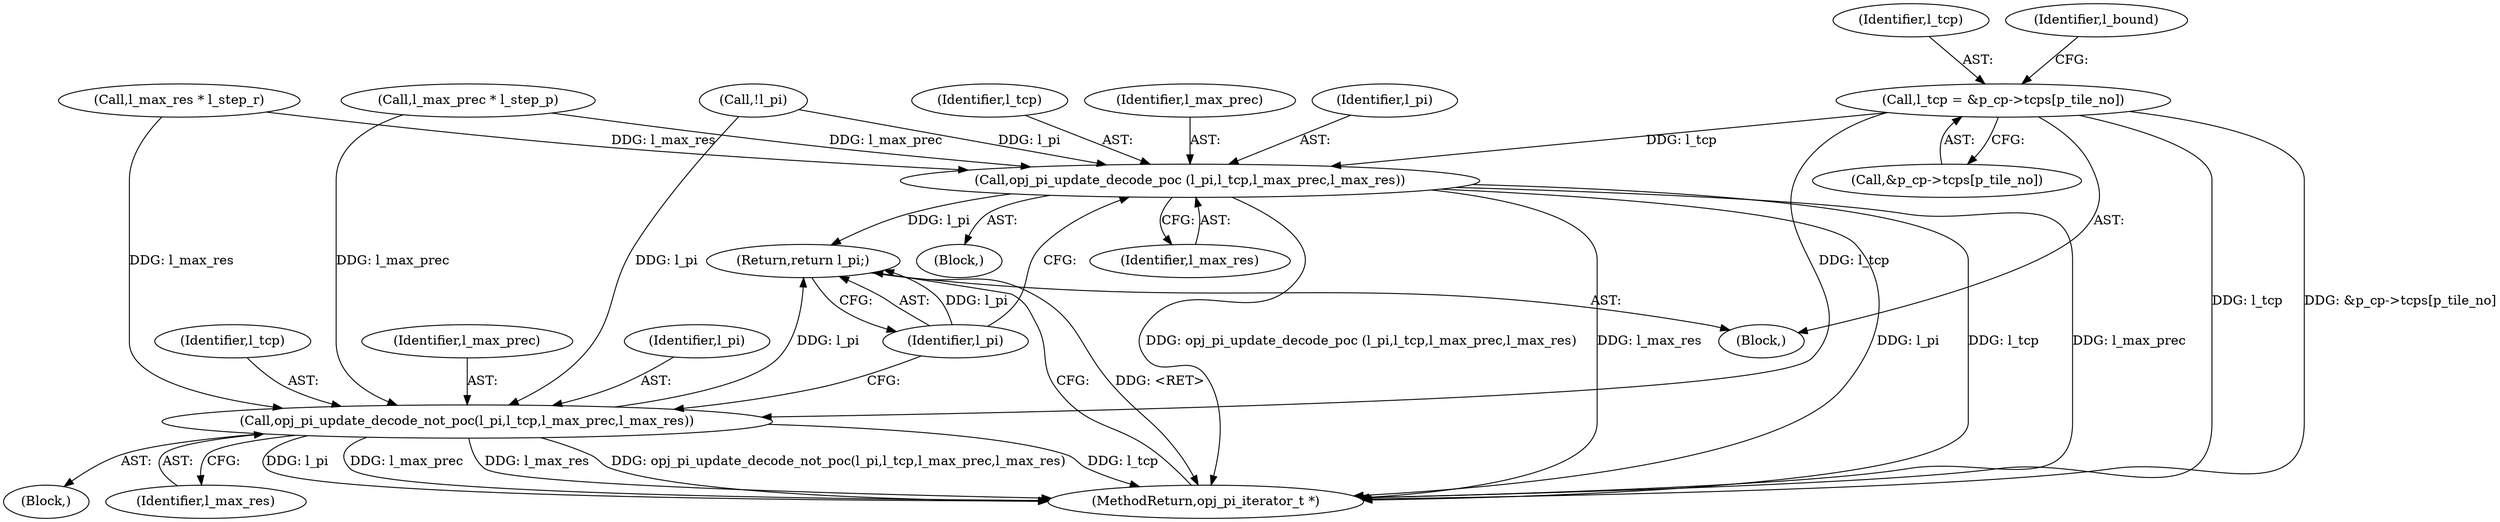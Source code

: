 digraph "0_openjpeg_ef01f18dfc6780b776d0674ed3e7415c6ef54d24@array" {
"1000193" [label="(Call,l_tcp = &p_cp->tcps[p_tile_no])"];
"1000701" [label="(Call,opj_pi_update_decode_poc (l_pi,l_tcp,l_max_prec,l_max_res))"];
"1000713" [label="(Return,return l_pi;)"];
"1000708" [label="(Call,opj_pi_update_decode_not_poc(l_pi,l_tcp,l_max_prec,l_max_res))"];
"1000195" [label="(Call,&p_cp->tcps[p_tile_no])"];
"1000194" [label="(Identifier,l_tcp)"];
"1000710" [label="(Identifier,l_tcp)"];
"1000705" [label="(Identifier,l_max_res)"];
"1000703" [label="(Identifier,l_tcp)"];
"1000704" [label="(Identifier,l_max_prec)"];
"1000316" [label="(Call,l_max_prec * l_step_p)"];
"1000708" [label="(Call,opj_pi_update_decode_not_poc(l_pi,l_tcp,l_max_prec,l_max_res))"];
"1000713" [label="(Return,return l_pi;)"];
"1000712" [label="(Identifier,l_max_res)"];
"1000258" [label="(Call,!l_pi)"];
"1000715" [label="(MethodReturn,opj_pi_iterator_t *)"];
"1000202" [label="(Identifier,l_bound)"];
"1000711" [label="(Identifier,l_max_prec)"];
"1000193" [label="(Call,l_tcp = &p_cp->tcps[p_tile_no])"];
"1000127" [label="(Block,)"];
"1000328" [label="(Call,l_max_res * l_step_r)"];
"1000701" [label="(Call,opj_pi_update_decode_poc (l_pi,l_tcp,l_max_prec,l_max_res))"];
"1000700" [label="(Block,)"];
"1000714" [label="(Identifier,l_pi)"];
"1000709" [label="(Identifier,l_pi)"];
"1000707" [label="(Block,)"];
"1000702" [label="(Identifier,l_pi)"];
"1000193" -> "1000127"  [label="AST: "];
"1000193" -> "1000195"  [label="CFG: "];
"1000194" -> "1000193"  [label="AST: "];
"1000195" -> "1000193"  [label="AST: "];
"1000202" -> "1000193"  [label="CFG: "];
"1000193" -> "1000715"  [label="DDG: l_tcp"];
"1000193" -> "1000715"  [label="DDG: &p_cp->tcps[p_tile_no]"];
"1000193" -> "1000701"  [label="DDG: l_tcp"];
"1000193" -> "1000708"  [label="DDG: l_tcp"];
"1000701" -> "1000700"  [label="AST: "];
"1000701" -> "1000705"  [label="CFG: "];
"1000702" -> "1000701"  [label="AST: "];
"1000703" -> "1000701"  [label="AST: "];
"1000704" -> "1000701"  [label="AST: "];
"1000705" -> "1000701"  [label="AST: "];
"1000714" -> "1000701"  [label="CFG: "];
"1000701" -> "1000715"  [label="DDG: opj_pi_update_decode_poc (l_pi,l_tcp,l_max_prec,l_max_res)"];
"1000701" -> "1000715"  [label="DDG: l_max_res"];
"1000701" -> "1000715"  [label="DDG: l_pi"];
"1000701" -> "1000715"  [label="DDG: l_tcp"];
"1000701" -> "1000715"  [label="DDG: l_max_prec"];
"1000258" -> "1000701"  [label="DDG: l_pi"];
"1000316" -> "1000701"  [label="DDG: l_max_prec"];
"1000328" -> "1000701"  [label="DDG: l_max_res"];
"1000701" -> "1000713"  [label="DDG: l_pi"];
"1000713" -> "1000127"  [label="AST: "];
"1000713" -> "1000714"  [label="CFG: "];
"1000714" -> "1000713"  [label="AST: "];
"1000715" -> "1000713"  [label="CFG: "];
"1000713" -> "1000715"  [label="DDG: <RET>"];
"1000714" -> "1000713"  [label="DDG: l_pi"];
"1000708" -> "1000713"  [label="DDG: l_pi"];
"1000708" -> "1000707"  [label="AST: "];
"1000708" -> "1000712"  [label="CFG: "];
"1000709" -> "1000708"  [label="AST: "];
"1000710" -> "1000708"  [label="AST: "];
"1000711" -> "1000708"  [label="AST: "];
"1000712" -> "1000708"  [label="AST: "];
"1000714" -> "1000708"  [label="CFG: "];
"1000708" -> "1000715"  [label="DDG: l_pi"];
"1000708" -> "1000715"  [label="DDG: l_max_prec"];
"1000708" -> "1000715"  [label="DDG: l_max_res"];
"1000708" -> "1000715"  [label="DDG: opj_pi_update_decode_not_poc(l_pi,l_tcp,l_max_prec,l_max_res)"];
"1000708" -> "1000715"  [label="DDG: l_tcp"];
"1000258" -> "1000708"  [label="DDG: l_pi"];
"1000316" -> "1000708"  [label="DDG: l_max_prec"];
"1000328" -> "1000708"  [label="DDG: l_max_res"];
}
